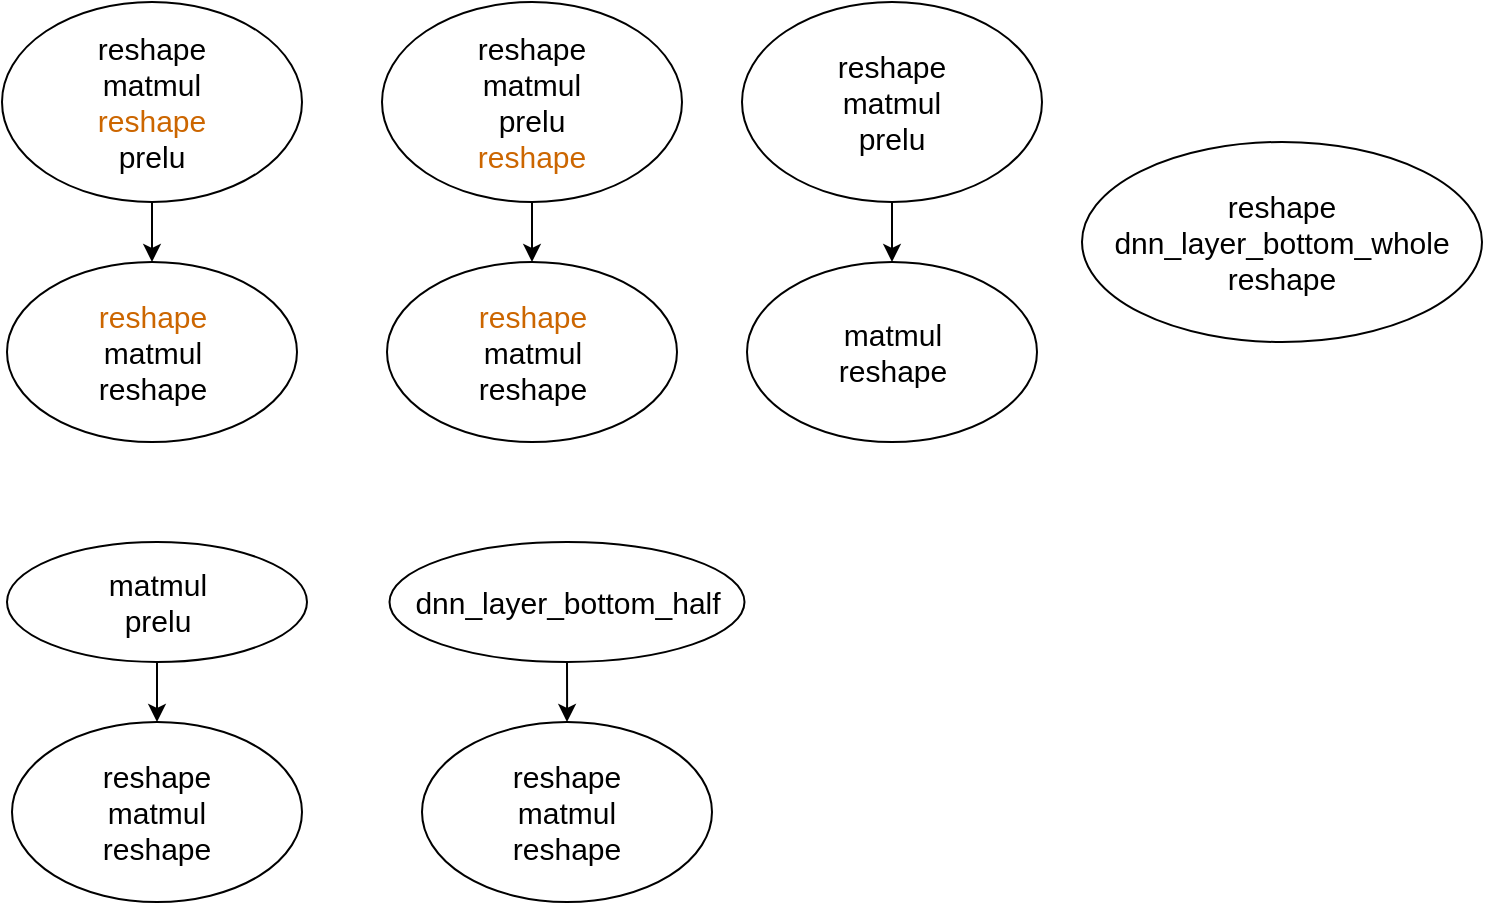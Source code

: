 <mxfile version="26.2.8">
  <diagram name="第 1 页" id="-qTaFs6A0QJ2DLadfCvS">
    <mxGraphModel dx="989" dy="632" grid="1" gridSize="10" guides="1" tooltips="1" connect="1" arrows="1" fold="1" page="1" pageScale="1" pageWidth="827" pageHeight="1169" math="0" shadow="0">
      <root>
        <mxCell id="0" />
        <mxCell id="1" parent="0" />
        <mxCell id="Bbuanxukn7gItg-6cyVJ-4" value="" style="edgeStyle=orthogonalEdgeStyle;rounded=0;orthogonalLoop=1;jettySize=auto;html=1;" edge="1" parent="1" source="Bbuanxukn7gItg-6cyVJ-2" target="Bbuanxukn7gItg-6cyVJ-3">
          <mxGeometry relative="1" as="geometry" />
        </mxCell>
        <mxCell id="Bbuanxukn7gItg-6cyVJ-2" value="&lt;font style=&quot;font-size: 15px;&quot;&gt;reshape&lt;/font&gt;&lt;div&gt;&lt;font style=&quot;font-size: 15px;&quot;&gt;matmul&lt;/font&gt;&lt;/div&gt;&lt;div&gt;&lt;font style=&quot;font-size: 15px; color: rgb(204, 102, 0);&quot;&gt;reshape&lt;/font&gt;&lt;/div&gt;&lt;div&gt;&lt;font style=&quot;font-size: 15px;&quot;&gt;prelu&lt;/font&gt;&lt;/div&gt;" style="ellipse;whiteSpace=wrap;html=1;" vertex="1" parent="1">
          <mxGeometry x="40" y="200" width="150" height="100" as="geometry" />
        </mxCell>
        <mxCell id="Bbuanxukn7gItg-6cyVJ-3" value="&lt;font style=&quot;font-size: 15px; color: rgb(204, 102, 0);&quot;&gt;reshape&lt;/font&gt;&lt;div&gt;&lt;font style=&quot;font-size: 15px;&quot;&gt;matmul&lt;/font&gt;&lt;/div&gt;&lt;div&gt;&lt;font style=&quot;font-size: 15px;&quot;&gt;reshape&lt;/font&gt;&lt;/div&gt;" style="ellipse;whiteSpace=wrap;html=1;" vertex="1" parent="1">
          <mxGeometry x="42.5" y="330" width="145" height="90" as="geometry" />
        </mxCell>
        <mxCell id="Bbuanxukn7gItg-6cyVJ-5" value="" style="edgeStyle=orthogonalEdgeStyle;rounded=0;orthogonalLoop=1;jettySize=auto;html=1;" edge="1" parent="1" source="Bbuanxukn7gItg-6cyVJ-6" target="Bbuanxukn7gItg-6cyVJ-7">
          <mxGeometry relative="1" as="geometry" />
        </mxCell>
        <mxCell id="Bbuanxukn7gItg-6cyVJ-6" value="&lt;font style=&quot;font-size: 15px;&quot;&gt;reshape&lt;/font&gt;&lt;div&gt;&lt;font style=&quot;font-size: 15px;&quot;&gt;matmul&lt;/font&gt;&lt;/div&gt;&lt;div&gt;&lt;font style=&quot;font-size: 15px;&quot;&gt;prelu&lt;/font&gt;&lt;/div&gt;&lt;div&gt;&lt;font style=&quot;font-size: 15px; color: rgb(204, 102, 0);&quot;&gt;reshape&lt;/font&gt;&lt;/div&gt;" style="ellipse;whiteSpace=wrap;html=1;" vertex="1" parent="1">
          <mxGeometry x="230" y="200" width="150" height="100" as="geometry" />
        </mxCell>
        <mxCell id="Bbuanxukn7gItg-6cyVJ-7" value="&lt;font style=&quot;font-size: 15px; color: rgb(204, 102, 0);&quot;&gt;reshape&lt;/font&gt;&lt;div&gt;&lt;font style=&quot;font-size: 15px;&quot;&gt;matmul&lt;/font&gt;&lt;/div&gt;&lt;div&gt;&lt;font style=&quot;font-size: 15px;&quot;&gt;reshape&lt;/font&gt;&lt;/div&gt;" style="ellipse;whiteSpace=wrap;html=1;" vertex="1" parent="1">
          <mxGeometry x="232.5" y="330" width="145" height="90" as="geometry" />
        </mxCell>
        <mxCell id="Bbuanxukn7gItg-6cyVJ-8" value="" style="edgeStyle=orthogonalEdgeStyle;rounded=0;orthogonalLoop=1;jettySize=auto;html=1;" edge="1" parent="1" source="Bbuanxukn7gItg-6cyVJ-9" target="Bbuanxukn7gItg-6cyVJ-10">
          <mxGeometry relative="1" as="geometry" />
        </mxCell>
        <mxCell id="Bbuanxukn7gItg-6cyVJ-9" value="&lt;font style=&quot;font-size: 15px;&quot;&gt;reshape&lt;/font&gt;&lt;div&gt;&lt;font style=&quot;font-size: 15px;&quot;&gt;matmul&lt;/font&gt;&lt;/div&gt;&lt;div&gt;&lt;font style=&quot;font-size: 15px;&quot;&gt;prelu&lt;/font&gt;&lt;/div&gt;" style="ellipse;whiteSpace=wrap;html=1;" vertex="1" parent="1">
          <mxGeometry x="410" y="200" width="150" height="100" as="geometry" />
        </mxCell>
        <mxCell id="Bbuanxukn7gItg-6cyVJ-10" value="&lt;div&gt;&lt;font style=&quot;font-size: 15px;&quot;&gt;matmul&lt;/font&gt;&lt;/div&gt;&lt;div&gt;&lt;font style=&quot;font-size: 15px;&quot;&gt;reshape&lt;/font&gt;&lt;/div&gt;" style="ellipse;whiteSpace=wrap;html=1;" vertex="1" parent="1">
          <mxGeometry x="412.5" y="330" width="145" height="90" as="geometry" />
        </mxCell>
        <mxCell id="Bbuanxukn7gItg-6cyVJ-12" value="&lt;font style=&quot;font-size: 15px;&quot;&gt;reshape&lt;/font&gt;&lt;div&gt;&lt;font style=&quot;font-size: 15px;&quot;&gt;dnn_layer_bottom_whole&lt;/font&gt;&lt;/div&gt;&lt;div&gt;&lt;font style=&quot;font-size: 15px;&quot;&gt;reshape&lt;/font&gt;&lt;/div&gt;" style="ellipse;whiteSpace=wrap;html=1;" vertex="1" parent="1">
          <mxGeometry x="580" y="270" width="200" height="100" as="geometry" />
        </mxCell>
        <mxCell id="Bbuanxukn7gItg-6cyVJ-14" value="" style="edgeStyle=orthogonalEdgeStyle;rounded=0;orthogonalLoop=1;jettySize=auto;html=1;" edge="1" parent="1" source="Bbuanxukn7gItg-6cyVJ-15" target="Bbuanxukn7gItg-6cyVJ-16">
          <mxGeometry relative="1" as="geometry" />
        </mxCell>
        <mxCell id="Bbuanxukn7gItg-6cyVJ-15" value="&lt;div&gt;&lt;font style=&quot;font-size: 15px;&quot;&gt;matmul&lt;/font&gt;&lt;/div&gt;&lt;div&gt;&lt;font style=&quot;font-size: 15px;&quot;&gt;prelu&lt;/font&gt;&lt;/div&gt;" style="ellipse;whiteSpace=wrap;html=1;" vertex="1" parent="1">
          <mxGeometry x="42.5" y="470" width="150" height="60" as="geometry" />
        </mxCell>
        <mxCell id="Bbuanxukn7gItg-6cyVJ-16" value="&lt;font style=&quot;font-size: 15px;&quot;&gt;reshape&lt;/font&gt;&lt;div&gt;&lt;font style=&quot;font-size: 15px;&quot;&gt;matmul&lt;/font&gt;&lt;/div&gt;&lt;div&gt;&lt;font style=&quot;font-size: 15px;&quot;&gt;reshape&lt;/font&gt;&lt;/div&gt;" style="ellipse;whiteSpace=wrap;html=1;" vertex="1" parent="1">
          <mxGeometry x="45" y="560" width="145" height="90" as="geometry" />
        </mxCell>
        <mxCell id="Bbuanxukn7gItg-6cyVJ-17" value="" style="edgeStyle=orthogonalEdgeStyle;rounded=0;orthogonalLoop=1;jettySize=auto;html=1;" edge="1" parent="1" source="Bbuanxukn7gItg-6cyVJ-18" target="Bbuanxukn7gItg-6cyVJ-19">
          <mxGeometry relative="1" as="geometry" />
        </mxCell>
        <mxCell id="Bbuanxukn7gItg-6cyVJ-18" value="&lt;div&gt;&lt;span style=&quot;font-size: 15px;&quot;&gt;dnn_layer_bottom_half&lt;/span&gt;&lt;/div&gt;" style="ellipse;whiteSpace=wrap;html=1;" vertex="1" parent="1">
          <mxGeometry x="233.75" y="470" width="177.5" height="60" as="geometry" />
        </mxCell>
        <mxCell id="Bbuanxukn7gItg-6cyVJ-19" value="&lt;font style=&quot;font-size: 15px;&quot;&gt;reshape&lt;/font&gt;&lt;div&gt;&lt;font style=&quot;font-size: 15px;&quot;&gt;matmul&lt;/font&gt;&lt;/div&gt;&lt;div&gt;&lt;font style=&quot;font-size: 15px;&quot;&gt;reshape&lt;/font&gt;&lt;/div&gt;" style="ellipse;whiteSpace=wrap;html=1;" vertex="1" parent="1">
          <mxGeometry x="250" y="560" width="145" height="90" as="geometry" />
        </mxCell>
      </root>
    </mxGraphModel>
  </diagram>
</mxfile>
